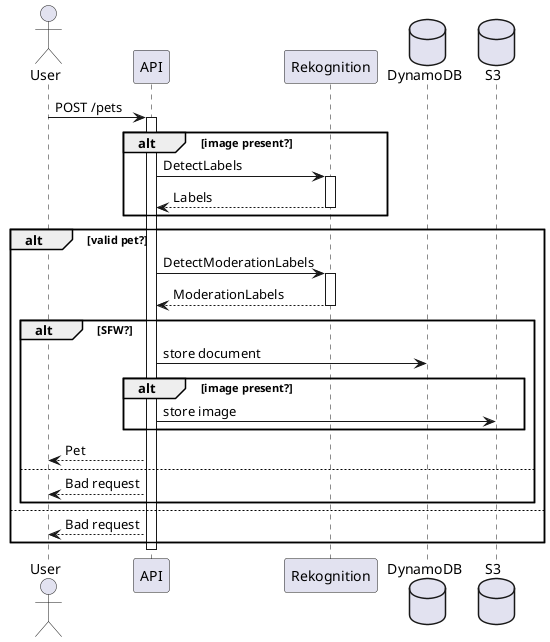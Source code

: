 @startuml

actor User
participant API
participant Rekognition
database DynamoDB
database S3

User -> API: POST /pets

activate API
alt image present?
  API -> Rekognition: DetectLabels
  activate Rekognition
  API <-- Rekognition: Labels
  deactivate Rekognition
end

alt valid pet?
  API -> Rekognition: DetectModerationLabels
  activate Rekognition
  API <-- Rekognition: ModerationLabels
  deactivate Rekognition

  alt SFW?
    API -> DynamoDB: store document

    alt image present?
      API -> S3: store image
    end

    User <-- API: Pet
  else
    User <-- API: Bad request
  end

else
  User <-- API: Bad request
end

deactivate API

@enduml
